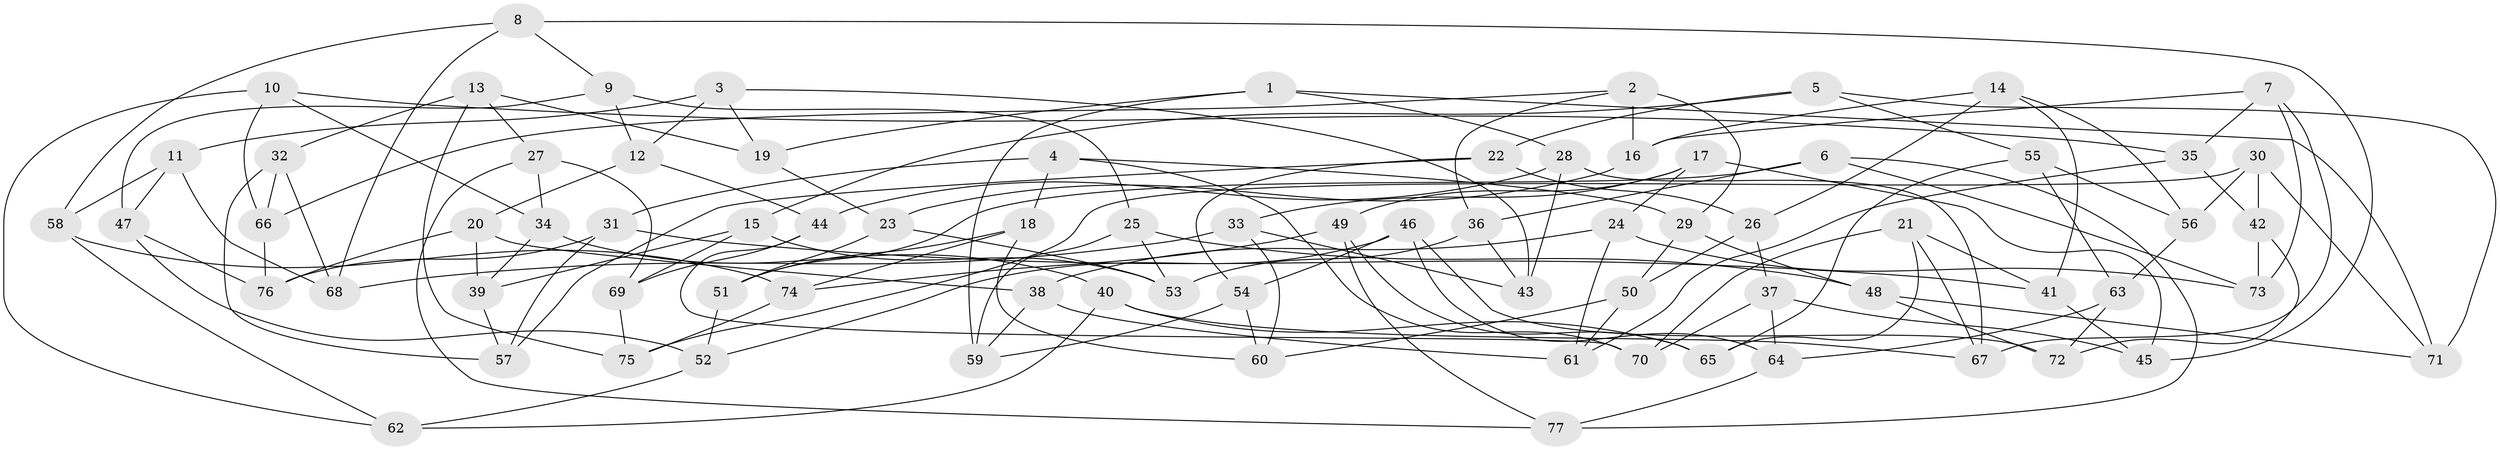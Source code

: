 // Generated by graph-tools (version 1.1) at 2025/26/03/09/25 03:26:52]
// undirected, 77 vertices, 154 edges
graph export_dot {
graph [start="1"]
  node [color=gray90,style=filled];
  1;
  2;
  3;
  4;
  5;
  6;
  7;
  8;
  9;
  10;
  11;
  12;
  13;
  14;
  15;
  16;
  17;
  18;
  19;
  20;
  21;
  22;
  23;
  24;
  25;
  26;
  27;
  28;
  29;
  30;
  31;
  32;
  33;
  34;
  35;
  36;
  37;
  38;
  39;
  40;
  41;
  42;
  43;
  44;
  45;
  46;
  47;
  48;
  49;
  50;
  51;
  52;
  53;
  54;
  55;
  56;
  57;
  58;
  59;
  60;
  61;
  62;
  63;
  64;
  65;
  66;
  67;
  68;
  69;
  70;
  71;
  72;
  73;
  74;
  75;
  76;
  77;
  1 -- 59;
  1 -- 19;
  1 -- 28;
  1 -- 71;
  2 -- 66;
  2 -- 16;
  2 -- 36;
  2 -- 29;
  3 -- 11;
  3 -- 12;
  3 -- 19;
  3 -- 43;
  4 -- 18;
  4 -- 70;
  4 -- 29;
  4 -- 31;
  5 -- 71;
  5 -- 55;
  5 -- 22;
  5 -- 15;
  6 -- 77;
  6 -- 73;
  6 -- 36;
  6 -- 51;
  7 -- 73;
  7 -- 67;
  7 -- 35;
  7 -- 16;
  8 -- 9;
  8 -- 58;
  8 -- 45;
  8 -- 68;
  9 -- 47;
  9 -- 12;
  9 -- 25;
  10 -- 34;
  10 -- 62;
  10 -- 66;
  10 -- 35;
  11 -- 47;
  11 -- 58;
  11 -- 68;
  12 -- 44;
  12 -- 20;
  13 -- 32;
  13 -- 19;
  13 -- 75;
  13 -- 27;
  14 -- 26;
  14 -- 16;
  14 -- 41;
  14 -- 56;
  15 -- 39;
  15 -- 53;
  15 -- 69;
  16 -- 23;
  17 -- 33;
  17 -- 49;
  17 -- 45;
  17 -- 24;
  18 -- 60;
  18 -- 74;
  18 -- 51;
  19 -- 23;
  20 -- 76;
  20 -- 38;
  20 -- 39;
  21 -- 41;
  21 -- 70;
  21 -- 67;
  21 -- 65;
  22 -- 26;
  22 -- 57;
  22 -- 54;
  23 -- 51;
  23 -- 53;
  24 -- 38;
  24 -- 61;
  24 -- 73;
  25 -- 53;
  25 -- 59;
  25 -- 48;
  26 -- 50;
  26 -- 37;
  27 -- 34;
  27 -- 77;
  27 -- 69;
  28 -- 43;
  28 -- 67;
  28 -- 44;
  29 -- 48;
  29 -- 50;
  30 -- 56;
  30 -- 71;
  30 -- 42;
  30 -- 75;
  31 -- 76;
  31 -- 57;
  31 -- 41;
  32 -- 66;
  32 -- 57;
  32 -- 68;
  33 -- 43;
  33 -- 60;
  33 -- 68;
  34 -- 39;
  34 -- 40;
  35 -- 61;
  35 -- 42;
  36 -- 43;
  36 -- 53;
  37 -- 45;
  37 -- 64;
  37 -- 70;
  38 -- 61;
  38 -- 59;
  39 -- 57;
  40 -- 62;
  40 -- 67;
  40 -- 65;
  41 -- 45;
  42 -- 72;
  42 -- 73;
  44 -- 70;
  44 -- 69;
  46 -- 72;
  46 -- 64;
  46 -- 52;
  46 -- 54;
  47 -- 52;
  47 -- 76;
  48 -- 72;
  48 -- 71;
  49 -- 74;
  49 -- 65;
  49 -- 77;
  50 -- 61;
  50 -- 60;
  51 -- 52;
  52 -- 62;
  54 -- 59;
  54 -- 60;
  55 -- 65;
  55 -- 63;
  55 -- 56;
  56 -- 63;
  58 -- 74;
  58 -- 62;
  63 -- 64;
  63 -- 72;
  64 -- 77;
  66 -- 76;
  69 -- 75;
  74 -- 75;
}
